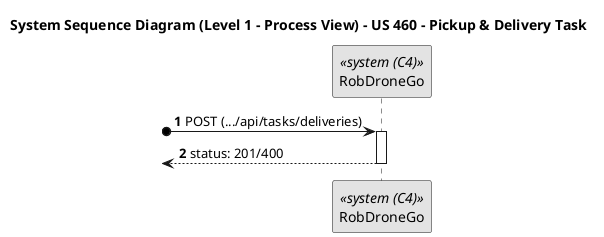 @startuml
skinparam monochrome true
skinparam packageStyle rectangle
skinparam shadowing false

title System Sequence Diagram (Level 1 - Process View) - US 460 - Pickup & Delivery Task
autonumber

participant "RobDroneGo" as Sistema <<system (C4)>>

?o-> Sistema : POST (.../api/tasks/deliveries)
activate Sistema
    <-- Sistema : status: 201/400
deactivate Sistema

@enduml
